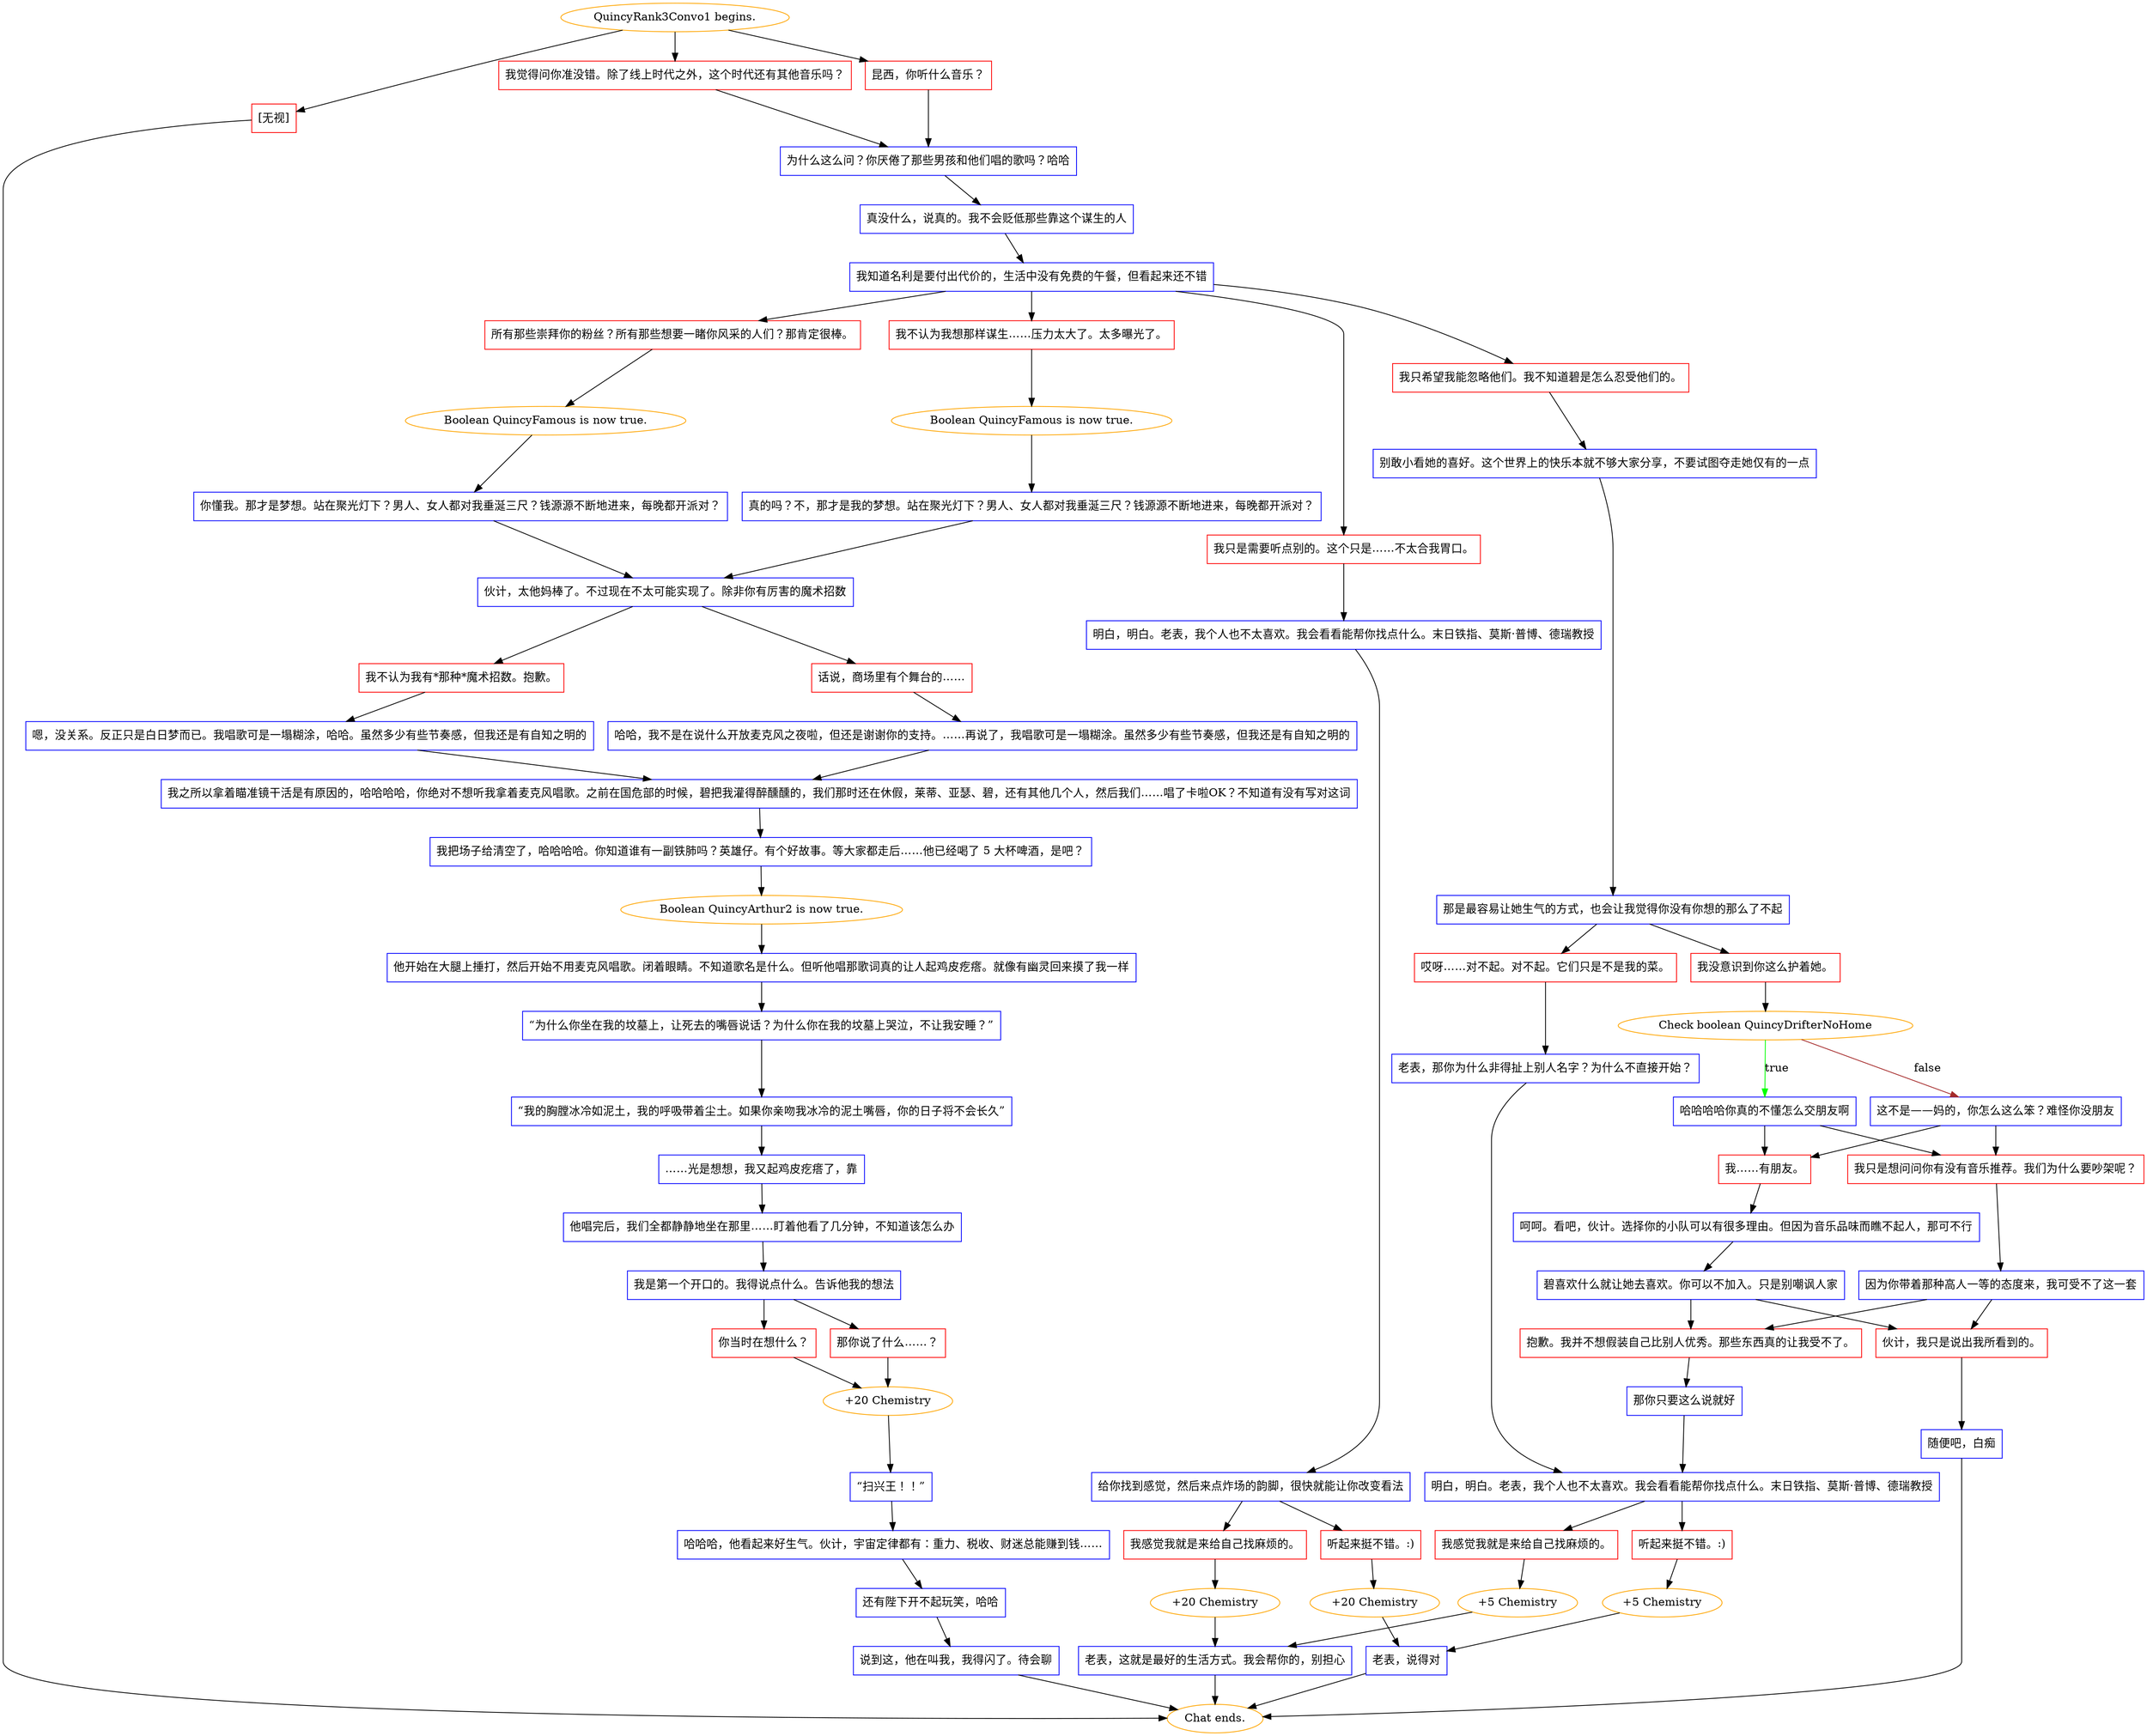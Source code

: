 digraph {
	"QuincyRank3Convo1 begins." [color=orange];
		"QuincyRank3Convo1 begins." -> j4155464146;
		"QuincyRank3Convo1 begins." -> j3343520054;
		"QuincyRank3Convo1 begins." -> j2424094220;
	j4155464146 [label="我觉得问你准没错。除了线上时代之外，这个时代还有其他音乐吗？",shape=box,color=red];
		j4155464146 -> j798704593;
	j3343520054 [label="昆西，你听什么音乐？",shape=box,color=red];
		j3343520054 -> j798704593;
	j2424094220 [label="[无视]",shape=box,color=red];
		j2424094220 -> "Chat ends.";
	j798704593 [label="为什么这么问？你厌倦了那些男孩和他们唱的歌吗？哈哈",shape=box,color=blue];
		j798704593 -> j3466000897;
	"Chat ends." [color=orange];
	j3466000897 [label="真没什么，说真的。我不会贬低那些靠这个谋生的人",shape=box,color=blue];
		j3466000897 -> j488195035;
	j488195035 [label="我知道名利是要付出代价的，生活中没有免费的午餐，但看起来还不错",shape=box,color=blue];
		j488195035 -> j3643009793;
		j488195035 -> j3101798492;
		j488195035 -> j2131556366;
		j488195035 -> j2909780344;
	j3643009793 [label="我只是需要听点别的。这个只是……不太合我胃口。",shape=box,color=red];
		j3643009793 -> j643222776;
	j3101798492 [label="我不认为我想那样谋生……压力太大了。太多曝光了。",shape=box,color=red];
		j3101798492 -> j569520018;
	j2131556366 [label="所有那些崇拜你的粉丝？所有那些想要一睹你风采的人们？那肯定很棒。",shape=box,color=red];
		j2131556366 -> j3019666732;
	j2909780344 [label="我只希望我能忽略他们。我不知道碧是怎么忍受他们的。",shape=box,color=red];
		j2909780344 -> j811931657;
	j643222776 [label="明白，明白。老表，我个人也不太喜欢。我会看看能帮你找点什么。末日铁指、莫斯·普博、德瑞教授",shape=box,color=blue];
		j643222776 -> j1777101385;
	j569520018 [label="Boolean QuincyFamous is now true.",color=orange];
		j569520018 -> j3729799388;
	j3019666732 [label="Boolean QuincyFamous is now true.",color=orange];
		j3019666732 -> j614850904;
	j811931657 [label="别敢小看她的喜好。这个世界上的快乐本就不够大家分享，不要试图夺走她仅有的一点",shape=box,color=blue];
		j811931657 -> j927078598;
	j1777101385 [label="给你找到感觉，然后来点炸场的韵脚，很快就能让你改变看法",shape=box,color=blue];
		j1777101385 -> j1441837719;
		j1777101385 -> j3670791228;
	j3729799388 [label="真的吗？不，那才是我的梦想。站在聚光灯下？男人、女人都对我垂涎三尺？钱源源不断地进来，每晚都开派对？",shape=box,color=blue];
		j3729799388 -> j2258145014;
	j614850904 [label="你懂我。那才是梦想。站在聚光灯下？男人、女人都对我垂涎三尺？钱源源不断地进来，每晚都开派对？",shape=box,color=blue];
		j614850904 -> j2258145014;
	j927078598 [label="那是最容易让她生气的方式，也会让我觉得你没有你想的那么了不起",shape=box,color=blue];
		j927078598 -> j1052599860;
		j927078598 -> j1488726787;
	j1441837719 [label="听起来挺不错。:)",shape=box,color=red];
		j1441837719 -> j649255243;
	j3670791228 [label="我感觉我就是来给自己找麻烦的。",shape=box,color=red];
		j3670791228 -> j2341586325;
	j2258145014 [label="伙计，太他妈棒了。不过现在不太可能实现了。除非你有厉害的魔术招数",shape=box,color=blue];
		j2258145014 -> j3464749703;
		j2258145014 -> j3325585025;
	j1052599860 [label="哎呀……对不起。对不起。它们只是不是我的菜。",shape=box,color=red];
		j1052599860 -> j2313446686;
	j1488726787 [label="我没意识到你这么护着她。",shape=box,color=red];
		j1488726787 -> j3113415140;
	j649255243 [label="+20 Chemistry",color=orange];
		j649255243 -> j3195918404;
	j2341586325 [label="+20 Chemistry",color=orange];
		j2341586325 -> j4288088822;
	j3464749703 [label="话说，商场里有个舞台的……",shape=box,color=red];
		j3464749703 -> j883667523;
	j3325585025 [label="我不认为我有*那种*魔术招数。抱歉。",shape=box,color=red];
		j3325585025 -> j1045424654;
	j2313446686 [label="老表，那你为什么非得扯上别人名字？为什么不直接开始？",shape=box,color=blue];
		j2313446686 -> j833397511;
	j3113415140 [label="Check boolean QuincyDrifterNoHome",color=orange];
		j3113415140 -> j320831369 [label=true,color=green];
		j3113415140 -> j669961145 [label=false,color=brown];
	j3195918404 [label="老表，说得对",shape=box,color=blue];
		j3195918404 -> "Chat ends.";
	j4288088822 [label="老表，这就是最好的生活方式。我会帮你的，别担心",shape=box,color=blue];
		j4288088822 -> "Chat ends.";
	j883667523 [label="哈哈，我不是在说什么开放麦克风之夜啦，但还是谢谢你的支持。……再说了，我唱歌可是一塌糊涂。虽然多少有些节奏感，但我还是有自知之明的",shape=box,color=blue];
		j883667523 -> j2615244136;
	j1045424654 [label="嗯，没关系。反正只是白日梦而已。我唱歌可是一塌糊涂，哈哈。虽然多少有些节奏感，但我还是有自知之明的",shape=box,color=blue];
		j1045424654 -> j2615244136;
	j833397511 [label="明白，明白。老表，我个人也不太喜欢。我会看看能帮你找点什么。末日铁指、莫斯·普博、德瑞教授",shape=box,color=blue];
		j833397511 -> j4105876280;
		j833397511 -> j323926221;
	j320831369 [label="哈哈哈哈你真的不懂怎么交朋友啊",shape=box,color=blue];
		j320831369 -> j106963392;
		j320831369 -> j130095973;
	j669961145 [label="这不是——妈的，你怎么这么笨？难怪你没朋友",shape=box,color=blue];
		j669961145 -> j106963392;
		j669961145 -> j130095973;
	j2615244136 [label="我之所以拿着瞄准镜干活是有原因的，哈哈哈哈，你绝对不想听我拿着麦克风唱歌。之前在国危部的时候，碧把我灌得醉醺醺的，我们那时还在休假，莱蒂、亚瑟、碧，还有其他几个人，然后我们……唱了卡啦OK？不知道有没有写对这词",shape=box,color=blue];
		j2615244136 -> j2822423618;
	j4105876280 [label="听起来挺不错。:)",shape=box,color=red];
		j4105876280 -> j529243582;
	j323926221 [label="我感觉我就是来给自己找麻烦的。",shape=box,color=red];
		j323926221 -> j2447657407;
	j106963392 [label="我……有朋友。",shape=box,color=red];
		j106963392 -> j356826914;
	j130095973 [label="我只是想问问你有没有音乐推荐。我们为什么要吵架呢？",shape=box,color=red];
		j130095973 -> j4057416596;
	j2822423618 [label="我把场子给清空了，哈哈哈哈。你知道谁有一副铁肺吗？英雄仔。有个好故事。等大家都走后……他已经喝了 5 大杯啤酒，是吧？",shape=box,color=blue];
		j2822423618 -> j1925547458;
	j529243582 [label="+5 Chemistry",color=orange];
		j529243582 -> j3195918404;
	j2447657407 [label="+5 Chemistry",color=orange];
		j2447657407 -> j4288088822;
	j356826914 [label="呵呵。看吧，伙计。选择你的小队可以有很多理由。但因为音乐品味而瞧不起人，那可不行",shape=box,color=blue];
		j356826914 -> j326770747;
	j4057416596 [label="因为你带着那种高人一等的态度来，我可受不了这一套",shape=box,color=blue];
		j4057416596 -> j1207325325;
		j4057416596 -> j1072512603;
	j1925547458 [label="Boolean QuincyArthur2 is now true.",color=orange];
		j1925547458 -> j3451943923;
	j326770747 [label="碧喜欢什么就让她去喜欢。你可以不加入。只是别嘲讽人家",shape=box,color=blue];
		j326770747 -> j1207325325;
		j326770747 -> j1072512603;
	j1207325325 [label="抱歉。我并不想假装自己比别人优秀。那些东西真的让我受不了。",shape=box,color=red];
		j1207325325 -> j4068336698;
	j1072512603 [label="伙计，我只是说出我所看到的。",shape=box,color=red];
		j1072512603 -> j2554742781;
	j3451943923 [label="他开始在大腿上捶打，然后开始不用麦克风唱歌。闭着眼睛。不知道歌名是什么。但听他唱那歌词真的让人起鸡皮疙瘩。就像有幽灵回来摸了我一样",shape=box,color=blue];
		j3451943923 -> j3629037027;
	j4068336698 [label="那你只要这么说就好",shape=box,color=blue];
		j4068336698 -> j833397511;
	j2554742781 [label="随便吧，白痴",shape=box,color=blue];
		j2554742781 -> "Chat ends.";
	j3629037027 [label="“为什么你坐在我的坟墓上，让死去的嘴唇说话？为什么你在我的坟墓上哭泣，不让我安睡？”",shape=box,color=blue];
		j3629037027 -> j3153521626;
	j3153521626 [label="“我的胸膛冰冷如泥土，我的呼吸带着尘土。如果你亲吻我冰冷的泥土嘴唇，你的日子将不会长久”",shape=box,color=blue];
		j3153521626 -> j3491786341;
	j3491786341 [label="……光是想想，我又起鸡皮疙瘩了，靠",shape=box,color=blue];
		j3491786341 -> j3468981040;
	j3468981040 [label="他唱完后，我们全都静静地坐在那里……盯着他看了几分钟，不知道该怎么办",shape=box,color=blue];
		j3468981040 -> j4241776422;
	j4241776422 [label="我是第一个开口的。我得说点什么。告诉他我的想法",shape=box,color=blue];
		j4241776422 -> j1029441663;
		j4241776422 -> j444214396;
	j1029441663 [label="那你说了什么……？",shape=box,color=red];
		j1029441663 -> j1481225298;
	j444214396 [label="你当时在想什么？",shape=box,color=red];
		j444214396 -> j1481225298;
	j1481225298 [label="+20 Chemistry",color=orange];
		j1481225298 -> j231326309;
	j231326309 [label="“扫兴王！！”",shape=box,color=blue];
		j231326309 -> j3655885379;
	j3655885379 [label="哈哈哈，他看起来好生气。伙计，宇宙定律都有：重力、税收、财迷总能赚到钱……",shape=box,color=blue];
		j3655885379 -> j3916652225;
	j3916652225 [label="还有陛下开不起玩笑，哈哈",shape=box,color=blue];
		j3916652225 -> j306174707;
	j306174707 [label="说到这，他在叫我，我得闪了。待会聊",shape=box,color=blue];
		j306174707 -> "Chat ends.";
}
